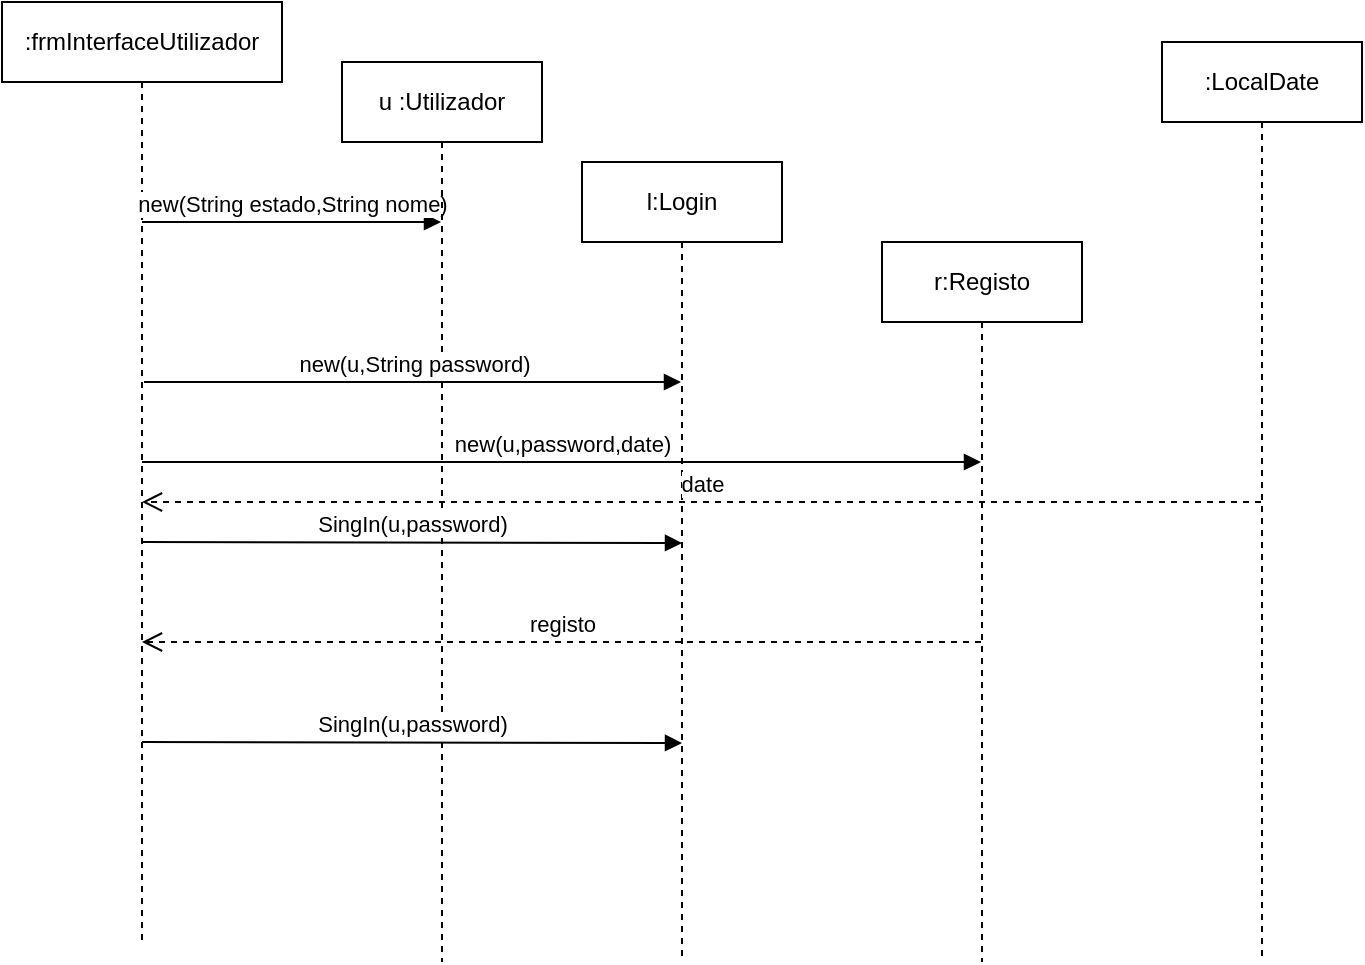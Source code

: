 <mxfile version="10.6.9" type="device"><diagram id="XU-n18SONKzYeswItUtO" name="Page-1"><mxGraphModel dx="1250" dy="582" grid="1" gridSize="10" guides="1" tooltips="1" connect="1" arrows="1" fold="1" page="1" pageScale="1" pageWidth="1654" pageHeight="1169" math="0" shadow="0"><root><mxCell id="0"/><mxCell id="1" parent="0"/><mxCell id="j6CAfBujhyOFL7PAwLPg-1" value=":frmInterfaceUtilizador" style="shape=umlLifeline;perimeter=lifelinePerimeter;whiteSpace=wrap;html=1;container=1;collapsible=0;recursiveResize=0;outlineConnect=0;" vertex="1" parent="1"><mxGeometry x="70" y="40" width="140" height="470" as="geometry"/></mxCell><mxCell id="j6CAfBujhyOFL7PAwLPg-2" value="new(String estado,String nome)" style="html=1;verticalAlign=bottom;endArrow=block;" edge="1" parent="j6CAfBujhyOFL7PAwLPg-1"><mxGeometry width="80" relative="1" as="geometry"><mxPoint x="70" y="110" as="sourcePoint"/><mxPoint x="219.5" y="110" as="targetPoint"/></mxGeometry></mxCell><mxCell id="j6CAfBujhyOFL7PAwLPg-3" value="u :Utilizador" style="shape=umlLifeline;perimeter=lifelinePerimeter;whiteSpace=wrap;html=1;container=1;collapsible=0;recursiveResize=0;outlineConnect=0;" vertex="1" parent="1"><mxGeometry x="240" y="70" width="100" height="450" as="geometry"/></mxCell><mxCell id="j6CAfBujhyOFL7PAwLPg-4" value="l:Login" style="shape=umlLifeline;perimeter=lifelinePerimeter;whiteSpace=wrap;html=1;container=1;collapsible=0;recursiveResize=0;outlineConnect=0;" vertex="1" parent="1"><mxGeometry x="360" y="120" width="100" height="400" as="geometry"/></mxCell><mxCell id="j6CAfBujhyOFL7PAwLPg-5" value="new(u,String password)" style="html=1;verticalAlign=bottom;endArrow=block;" edge="1" parent="1" target="j6CAfBujhyOFL7PAwLPg-4"><mxGeometry width="80" relative="1" as="geometry"><mxPoint x="141" y="230" as="sourcePoint"/><mxPoint x="290" y="230" as="targetPoint"/></mxGeometry></mxCell><mxCell id="j6CAfBujhyOFL7PAwLPg-6" value="r:Registo" style="shape=umlLifeline;perimeter=lifelinePerimeter;whiteSpace=wrap;html=1;container=1;collapsible=0;recursiveResize=0;outlineConnect=0;" vertex="1" parent="1"><mxGeometry x="510" y="160" width="100" height="360" as="geometry"/></mxCell><mxCell id="j6CAfBujhyOFL7PAwLPg-7" value="new(u,password,date)" style="html=1;verticalAlign=bottom;endArrow=block;" edge="1" parent="1" target="j6CAfBujhyOFL7PAwLPg-6"><mxGeometry width="80" relative="1" as="geometry"><mxPoint x="140" y="270" as="sourcePoint"/><mxPoint x="408.5" y="270" as="targetPoint"/></mxGeometry></mxCell><mxCell id="j6CAfBujhyOFL7PAwLPg-8" value="registo" style="html=1;verticalAlign=bottom;endArrow=open;dashed=1;endSize=8;" edge="1" parent="1" source="j6CAfBujhyOFL7PAwLPg-6" target="j6CAfBujhyOFL7PAwLPg-1"><mxGeometry relative="1" as="geometry"><mxPoint x="550" y="330" as="sourcePoint"/><mxPoint x="280" y="320" as="targetPoint"/><Array as="points"><mxPoint x="470" y="360"/><mxPoint x="400" y="360"/></Array></mxGeometry></mxCell><mxCell id="j6CAfBujhyOFL7PAwLPg-9" value="SingIn(u,password)" style="html=1;verticalAlign=bottom;endArrow=block;" edge="1" parent="1"><mxGeometry width="80" relative="1" as="geometry"><mxPoint x="140" y="310" as="sourcePoint"/><mxPoint x="410" y="310.5" as="targetPoint"/></mxGeometry></mxCell><mxCell id="j6CAfBujhyOFL7PAwLPg-11" value=":LocalDate" style="shape=umlLifeline;perimeter=lifelinePerimeter;whiteSpace=wrap;html=1;container=1;collapsible=0;recursiveResize=0;outlineConnect=0;" vertex="1" parent="1"><mxGeometry x="650" y="60" width="100" height="460" as="geometry"/></mxCell><mxCell id="j6CAfBujhyOFL7PAwLPg-12" value="date" style="html=1;verticalAlign=bottom;endArrow=open;dashed=1;endSize=8;" edge="1" parent="1" source="j6CAfBujhyOFL7PAwLPg-11" target="j6CAfBujhyOFL7PAwLPg-1"><mxGeometry relative="1" as="geometry"><mxPoint x="550" y="390" as="sourcePoint"/><mxPoint x="150" y="400" as="targetPoint"/></mxGeometry></mxCell><mxCell id="j6CAfBujhyOFL7PAwLPg-13" value="SingIn(u,password)" style="html=1;verticalAlign=bottom;endArrow=block;" edge="1" parent="1"><mxGeometry width="80" relative="1" as="geometry"><mxPoint x="140" y="410" as="sourcePoint"/><mxPoint x="410" y="410.5" as="targetPoint"/></mxGeometry></mxCell></root></mxGraphModel></diagram></mxfile>